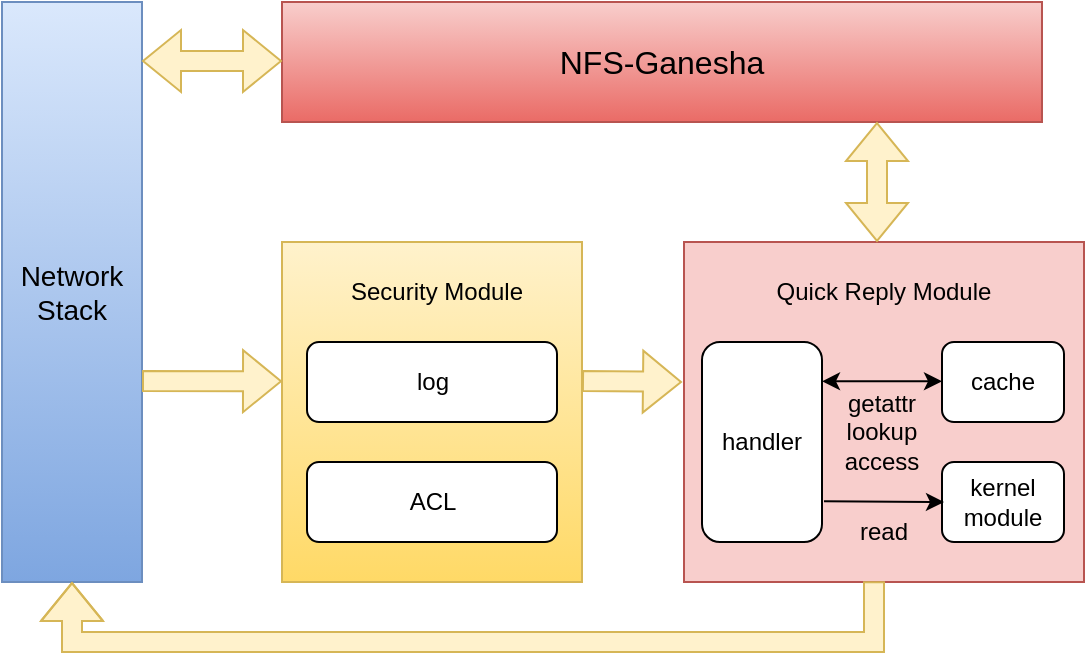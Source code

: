 <mxfile version="21.6.8" type="github">
  <diagram name="第 1 页" id="O623X_YfpJGWirx1yeM5">
    <mxGraphModel dx="687" dy="401" grid="1" gridSize="10" guides="1" tooltips="1" connect="1" arrows="1" fold="1" page="1" pageScale="1" pageWidth="827" pageHeight="1169" math="0" shadow="0">
      <root>
        <mxCell id="0" />
        <mxCell id="1" parent="0" />
        <mxCell id="vRw4z7j-ilemCp1iJh7U-1" value="&lt;font style=&quot;font-size: 16px;&quot;&gt;NFS-Ganesha&lt;/font&gt;" style="rounded=0;whiteSpace=wrap;html=1;fillColor=#f8cecc;gradientColor=#ea6b66;strokeColor=#b85450;" vertex="1" parent="1">
          <mxGeometry x="180" y="50" width="380" height="60" as="geometry" />
        </mxCell>
        <mxCell id="vRw4z7j-ilemCp1iJh7U-8" value="&lt;font style=&quot;font-size: 14px;&quot;&gt;Network&lt;br&gt;Stack&lt;/font&gt;" style="rounded=0;whiteSpace=wrap;html=1;fillColor=#dae8fc;strokeColor=#6c8ebf;gradientColor=#7ea6e0;" vertex="1" parent="1">
          <mxGeometry x="40" y="50" width="70" height="290" as="geometry" />
        </mxCell>
        <mxCell id="vRw4z7j-ilemCp1iJh7U-11" value="" style="shape=flexArrow;endArrow=classic;startArrow=classic;html=1;rounded=0;fillColor=#fff2cc;strokeColor=#d6b656;" edge="1" parent="1">
          <mxGeometry width="100" height="100" relative="1" as="geometry">
            <mxPoint x="110" y="79.5" as="sourcePoint" />
            <mxPoint x="180" y="79.5" as="targetPoint" />
          </mxGeometry>
        </mxCell>
        <mxCell id="vRw4z7j-ilemCp1iJh7U-22" value="" style="rounded=0;whiteSpace=wrap;html=1;fillColor=#fff2cc;gradientColor=#ffd966;strokeColor=#d6b656;" vertex="1" parent="1">
          <mxGeometry x="180" y="170" width="150" height="170" as="geometry" />
        </mxCell>
        <mxCell id="vRw4z7j-ilemCp1iJh7U-23" value="" style="rounded=0;whiteSpace=wrap;html=1;fillColor=#f8cecc;strokeColor=#b85450;" vertex="1" parent="1">
          <mxGeometry x="381" y="170" width="200" height="170" as="geometry" />
        </mxCell>
        <mxCell id="vRw4z7j-ilemCp1iJh7U-24" value="log" style="rounded=1;whiteSpace=wrap;html=1;" vertex="1" parent="1">
          <mxGeometry x="192.5" y="220" width="125" height="40" as="geometry" />
        </mxCell>
        <mxCell id="vRw4z7j-ilemCp1iJh7U-28" value="cache" style="rounded=1;whiteSpace=wrap;html=1;" vertex="1" parent="1">
          <mxGeometry x="510" y="220" width="61" height="40" as="geometry" />
        </mxCell>
        <mxCell id="vRw4z7j-ilemCp1iJh7U-29" value="kernel module" style="rounded=1;whiteSpace=wrap;html=1;" vertex="1" parent="1">
          <mxGeometry x="510" y="280" width="61" height="40" as="geometry" />
        </mxCell>
        <mxCell id="vRw4z7j-ilemCp1iJh7U-30" value="ACL" style="rounded=1;whiteSpace=wrap;html=1;" vertex="1" parent="1">
          <mxGeometry x="192.5" y="280" width="125" height="40" as="geometry" />
        </mxCell>
        <mxCell id="vRw4z7j-ilemCp1iJh7U-31" value="Security Module" style="text;html=1;strokeColor=none;fillColor=none;align=center;verticalAlign=middle;whiteSpace=wrap;rounded=0;" vertex="1" parent="1">
          <mxGeometry x="210" y="180" width="95" height="30" as="geometry" />
        </mxCell>
        <mxCell id="vRw4z7j-ilemCp1iJh7U-33" value="Quick Reply Module" style="text;html=1;strokeColor=none;fillColor=none;align=center;verticalAlign=middle;whiteSpace=wrap;rounded=0;" vertex="1" parent="1">
          <mxGeometry x="416" y="180" width="130" height="30" as="geometry" />
        </mxCell>
        <mxCell id="vRw4z7j-ilemCp1iJh7U-37" value="" style="shape=flexArrow;endArrow=classic;html=1;rounded=0;entryX=-0.021;entryY=0.422;entryDx=0;entryDy=0;entryPerimeter=0;fillColor=#fff2cc;strokeColor=#d6b656;" edge="1" parent="1">
          <mxGeometry width="50" height="50" relative="1" as="geometry">
            <mxPoint x="110" y="239.5" as="sourcePoint" />
            <mxPoint x="180.0" y="239.62" as="targetPoint" />
          </mxGeometry>
        </mxCell>
        <mxCell id="vRw4z7j-ilemCp1iJh7U-38" value="" style="shape=flexArrow;endArrow=classic;html=1;rounded=0;fillColor=#fff2cc;strokeColor=#d6b656;" edge="1" parent="1">
          <mxGeometry width="50" height="50" relative="1" as="geometry">
            <mxPoint x="330" y="239.5" as="sourcePoint" />
            <mxPoint x="380" y="240" as="targetPoint" />
          </mxGeometry>
        </mxCell>
        <mxCell id="vRw4z7j-ilemCp1iJh7U-40" value="" style="shape=flexArrow;endArrow=classic;startArrow=classic;html=1;rounded=0;strokeColor=#d6b656;fillColor=#fff2cc;" edge="1" parent="1">
          <mxGeometry width="100" height="100" relative="1" as="geometry">
            <mxPoint x="477.5" y="170" as="sourcePoint" />
            <mxPoint x="477.5" y="110" as="targetPoint" />
          </mxGeometry>
        </mxCell>
        <mxCell id="vRw4z7j-ilemCp1iJh7U-41" value="handler" style="rounded=1;whiteSpace=wrap;html=1;" vertex="1" parent="1">
          <mxGeometry x="390" y="220" width="60" height="100" as="geometry" />
        </mxCell>
        <mxCell id="vRw4z7j-ilemCp1iJh7U-43" value="" style="endArrow=classic;startArrow=classic;html=1;rounded=0;" edge="1" parent="1">
          <mxGeometry width="50" height="50" relative="1" as="geometry">
            <mxPoint x="450" y="239.66" as="sourcePoint" />
            <mxPoint x="510" y="239.66" as="targetPoint" />
          </mxGeometry>
        </mxCell>
        <mxCell id="vRw4z7j-ilemCp1iJh7U-44" value="" style="endArrow=classic;html=1;rounded=0;exitX=1.022;exitY=0.813;exitDx=0;exitDy=0;exitPerimeter=0;" edge="1" parent="1">
          <mxGeometry width="50" height="50" relative="1" as="geometry">
            <mxPoint x="451.0" y="299.66" as="sourcePoint" />
            <mxPoint x="511" y="300.02" as="targetPoint" />
          </mxGeometry>
        </mxCell>
        <mxCell id="vRw4z7j-ilemCp1iJh7U-45" value="read" style="text;html=1;strokeColor=none;fillColor=none;align=center;verticalAlign=middle;whiteSpace=wrap;rounded=0;" vertex="1" parent="1">
          <mxGeometry x="451" y="300" width="60" height="30" as="geometry" />
        </mxCell>
        <mxCell id="vRw4z7j-ilemCp1iJh7U-46" value="getattr&lt;br&gt;lookup&lt;br&gt;access" style="text;html=1;strokeColor=none;fillColor=none;align=center;verticalAlign=middle;whiteSpace=wrap;rounded=0;" vertex="1" parent="1">
          <mxGeometry x="450" y="250" width="60" height="30" as="geometry" />
        </mxCell>
        <mxCell id="vRw4z7j-ilemCp1iJh7U-47" value="" style="shape=flexArrow;endArrow=classic;html=1;rounded=0;entryX=0.5;entryY=1;entryDx=0;entryDy=0;exitX=0.475;exitY=0.998;exitDx=0;exitDy=0;exitPerimeter=0;fillColor=#fff2cc;strokeColor=#d6b656;" edge="1" parent="1" source="vRw4z7j-ilemCp1iJh7U-23" target="vRw4z7j-ilemCp1iJh7U-8">
          <mxGeometry width="50" height="50" relative="1" as="geometry">
            <mxPoint x="490" y="340" as="sourcePoint" />
            <mxPoint x="170" y="380" as="targetPoint" />
            <Array as="points">
              <mxPoint x="476" y="350" />
              <mxPoint x="476" y="370" />
              <mxPoint x="75" y="370" />
            </Array>
          </mxGeometry>
        </mxCell>
      </root>
    </mxGraphModel>
  </diagram>
</mxfile>
